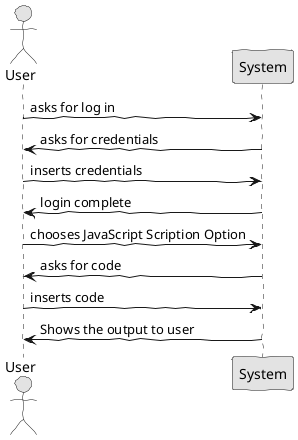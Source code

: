 @startuml  ssd.png
skinparam handwritten true
skinparam monochrome true
skinparam packageStyle rect
skinparam defaultFontName FG Virgil
skinparam shadowing false

actor User

User -> System : asks for log in

System -> User : asks for credentials
User -> System : inserts credentials
System -> User : login complete
User -> System : chooses JavaScript Scription Option
System -> User : asks for code
User -> System : inserts code
System -> User : Shows the output to user
@enduml